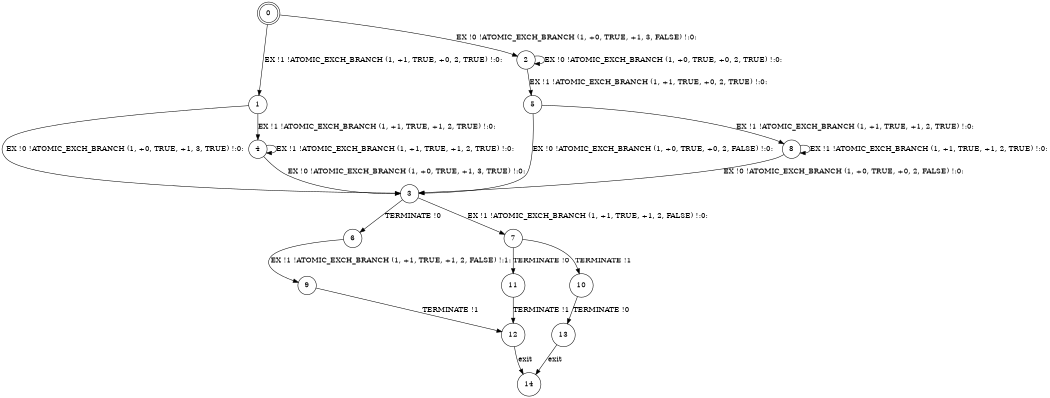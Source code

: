 digraph BCG {
size = "7, 10.5";
center = TRUE;
node [shape = circle];
0 [peripheries = 2];
0 -> 1 [label = "EX !1 !ATOMIC_EXCH_BRANCH (1, +1, TRUE, +0, 2, TRUE) !:0:"];
0 -> 2 [label = "EX !0 !ATOMIC_EXCH_BRANCH (1, +0, TRUE, +1, 3, FALSE) !:0:"];
1 -> 3 [label = "EX !0 !ATOMIC_EXCH_BRANCH (1, +0, TRUE, +1, 3, TRUE) !:0:"];
1 -> 4 [label = "EX !1 !ATOMIC_EXCH_BRANCH (1, +1, TRUE, +1, 2, TRUE) !:0:"];
2 -> 5 [label = "EX !1 !ATOMIC_EXCH_BRANCH (1, +1, TRUE, +0, 2, TRUE) !:0:"];
2 -> 2 [label = "EX !0 !ATOMIC_EXCH_BRANCH (1, +0, TRUE, +0, 2, TRUE) !:0:"];
3 -> 6 [label = "TERMINATE !0"];
3 -> 7 [label = "EX !1 !ATOMIC_EXCH_BRANCH (1, +1, TRUE, +1, 2, FALSE) !:0:"];
4 -> 3 [label = "EX !0 !ATOMIC_EXCH_BRANCH (1, +0, TRUE, +1, 3, TRUE) !:0:"];
4 -> 4 [label = "EX !1 !ATOMIC_EXCH_BRANCH (1, +1, TRUE, +1, 2, TRUE) !:0:"];
5 -> 8 [label = "EX !1 !ATOMIC_EXCH_BRANCH (1, +1, TRUE, +1, 2, TRUE) !:0:"];
5 -> 3 [label = "EX !0 !ATOMIC_EXCH_BRANCH (1, +0, TRUE, +0, 2, FALSE) !:0:"];
6 -> 9 [label = "EX !1 !ATOMIC_EXCH_BRANCH (1, +1, TRUE, +1, 2, FALSE) !:1:"];
7 -> 10 [label = "TERMINATE !1"];
7 -> 11 [label = "TERMINATE !0"];
8 -> 8 [label = "EX !1 !ATOMIC_EXCH_BRANCH (1, +1, TRUE, +1, 2, TRUE) !:0:"];
8 -> 3 [label = "EX !0 !ATOMIC_EXCH_BRANCH (1, +0, TRUE, +0, 2, FALSE) !:0:"];
9 -> 12 [label = "TERMINATE !1"];
10 -> 13 [label = "TERMINATE !0"];
11 -> 12 [label = "TERMINATE !1"];
12 -> 14 [label = "exit"];
13 -> 14 [label = "exit"];
}
